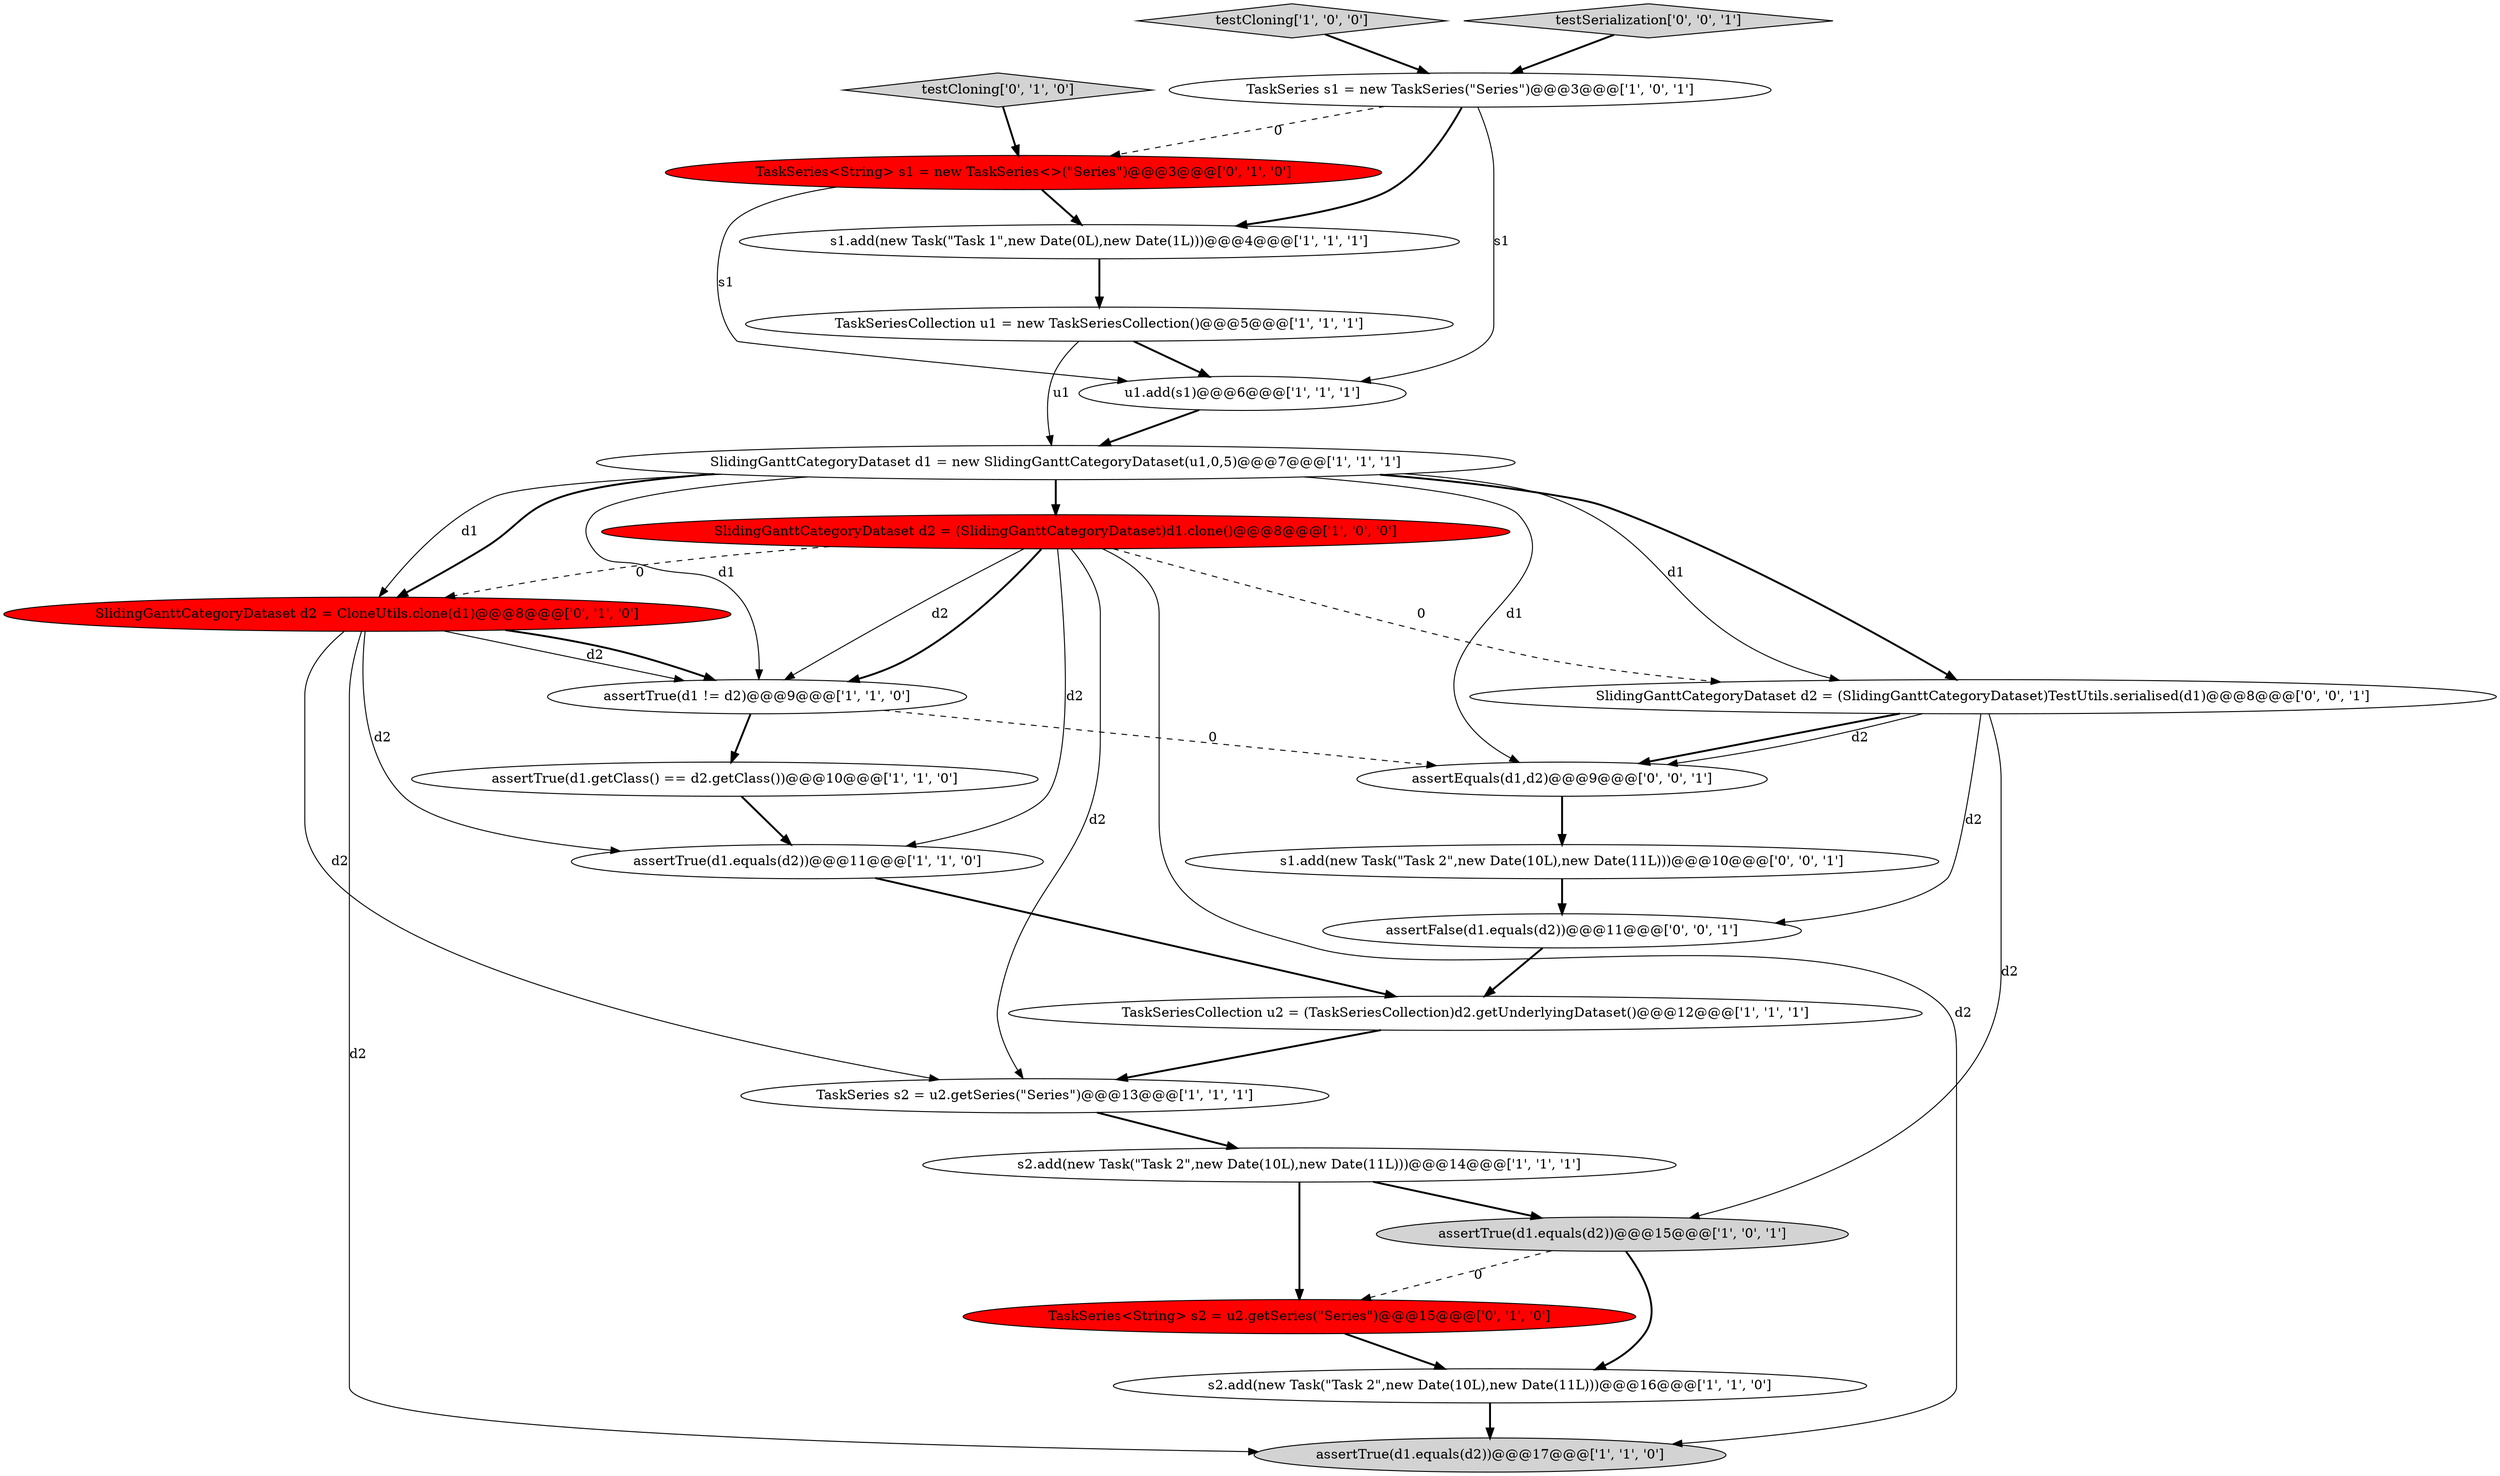 digraph {
10 [style = filled, label = "assertTrue(d1.equals(d2))@@@11@@@['1', '1', '0']", fillcolor = white, shape = ellipse image = "AAA0AAABBB1BBB"];
11 [style = filled, label = "assertTrue(d1.equals(d2))@@@15@@@['1', '0', '1']", fillcolor = lightgray, shape = ellipse image = "AAA0AAABBB1BBB"];
16 [style = filled, label = "TaskSeries<String> s2 = u2.getSeries(\"Series\")@@@15@@@['0', '1', '0']", fillcolor = red, shape = ellipse image = "AAA1AAABBB2BBB"];
23 [style = filled, label = "s1.add(new Task(\"Task 2\",new Date(10L),new Date(11L)))@@@10@@@['0', '0', '1']", fillcolor = white, shape = ellipse image = "AAA0AAABBB3BBB"];
5 [style = filled, label = "assertTrue(d1.getClass() == d2.getClass())@@@10@@@['1', '1', '0']", fillcolor = white, shape = ellipse image = "AAA0AAABBB1BBB"];
14 [style = filled, label = "TaskSeriesCollection u1 = new TaskSeriesCollection()@@@5@@@['1', '1', '1']", fillcolor = white, shape = ellipse image = "AAA0AAABBB1BBB"];
3 [style = filled, label = "assertTrue(d1 != d2)@@@9@@@['1', '1', '0']", fillcolor = white, shape = ellipse image = "AAA0AAABBB1BBB"];
1 [style = filled, label = "SlidingGanttCategoryDataset d1 = new SlidingGanttCategoryDataset(u1,0,5)@@@7@@@['1', '1', '1']", fillcolor = white, shape = ellipse image = "AAA0AAABBB1BBB"];
13 [style = filled, label = "s1.add(new Task(\"Task 1\",new Date(0L),new Date(1L)))@@@4@@@['1', '1', '1']", fillcolor = white, shape = ellipse image = "AAA0AAABBB1BBB"];
17 [style = filled, label = "SlidingGanttCategoryDataset d2 = CloneUtils.clone(d1)@@@8@@@['0', '1', '0']", fillcolor = red, shape = ellipse image = "AAA1AAABBB2BBB"];
0 [style = filled, label = "assertTrue(d1.equals(d2))@@@17@@@['1', '1', '0']", fillcolor = lightgray, shape = ellipse image = "AAA0AAABBB1BBB"];
8 [style = filled, label = "testCloning['1', '0', '0']", fillcolor = lightgray, shape = diamond image = "AAA0AAABBB1BBB"];
19 [style = filled, label = "TaskSeries<String> s1 = new TaskSeries<>(\"Series\")@@@3@@@['0', '1', '0']", fillcolor = red, shape = ellipse image = "AAA1AAABBB2BBB"];
20 [style = filled, label = "assertFalse(d1.equals(d2))@@@11@@@['0', '0', '1']", fillcolor = white, shape = ellipse image = "AAA0AAABBB3BBB"];
22 [style = filled, label = "testSerialization['0', '0', '1']", fillcolor = lightgray, shape = diamond image = "AAA0AAABBB3BBB"];
15 [style = filled, label = "TaskSeries s1 = new TaskSeries(\"Series\")@@@3@@@['1', '0', '1']", fillcolor = white, shape = ellipse image = "AAA0AAABBB1BBB"];
4 [style = filled, label = "SlidingGanttCategoryDataset d2 = (SlidingGanttCategoryDataset)d1.clone()@@@8@@@['1', '0', '0']", fillcolor = red, shape = ellipse image = "AAA1AAABBB1BBB"];
21 [style = filled, label = "SlidingGanttCategoryDataset d2 = (SlidingGanttCategoryDataset)TestUtils.serialised(d1)@@@8@@@['0', '0', '1']", fillcolor = white, shape = ellipse image = "AAA0AAABBB3BBB"];
24 [style = filled, label = "assertEquals(d1,d2)@@@9@@@['0', '0', '1']", fillcolor = white, shape = ellipse image = "AAA0AAABBB3BBB"];
2 [style = filled, label = "s2.add(new Task(\"Task 2\",new Date(10L),new Date(11L)))@@@14@@@['1', '1', '1']", fillcolor = white, shape = ellipse image = "AAA0AAABBB1BBB"];
18 [style = filled, label = "testCloning['0', '1', '0']", fillcolor = lightgray, shape = diamond image = "AAA0AAABBB2BBB"];
12 [style = filled, label = "u1.add(s1)@@@6@@@['1', '1', '1']", fillcolor = white, shape = ellipse image = "AAA0AAABBB1BBB"];
7 [style = filled, label = "TaskSeries s2 = u2.getSeries(\"Series\")@@@13@@@['1', '1', '1']", fillcolor = white, shape = ellipse image = "AAA0AAABBB1BBB"];
9 [style = filled, label = "s2.add(new Task(\"Task 2\",new Date(10L),new Date(11L)))@@@16@@@['1', '1', '0']", fillcolor = white, shape = ellipse image = "AAA0AAABBB1BBB"];
6 [style = filled, label = "TaskSeriesCollection u2 = (TaskSeriesCollection)d2.getUnderlyingDataset()@@@12@@@['1', '1', '1']", fillcolor = white, shape = ellipse image = "AAA0AAABBB1BBB"];
17->3 [style = solid, label="d2"];
5->10 [style = bold, label=""];
4->3 [style = bold, label=""];
1->4 [style = bold, label=""];
23->20 [style = bold, label=""];
15->13 [style = bold, label=""];
22->15 [style = bold, label=""];
19->12 [style = solid, label="s1"];
8->15 [style = bold, label=""];
9->0 [style = bold, label=""];
1->17 [style = solid, label="d1"];
4->17 [style = dashed, label="0"];
1->21 [style = solid, label="d1"];
11->16 [style = dashed, label="0"];
1->3 [style = solid, label="d1"];
21->20 [style = solid, label="d2"];
3->24 [style = dashed, label="0"];
18->19 [style = bold, label=""];
21->11 [style = solid, label="d2"];
21->24 [style = bold, label=""];
14->1 [style = solid, label="u1"];
20->6 [style = bold, label=""];
15->19 [style = dashed, label="0"];
11->9 [style = bold, label=""];
12->1 [style = bold, label=""];
4->21 [style = dashed, label="0"];
10->6 [style = bold, label=""];
4->10 [style = solid, label="d2"];
4->7 [style = solid, label="d2"];
1->17 [style = bold, label=""];
4->0 [style = solid, label="d2"];
3->5 [style = bold, label=""];
19->13 [style = bold, label=""];
7->2 [style = bold, label=""];
1->21 [style = bold, label=""];
17->7 [style = solid, label="d2"];
14->12 [style = bold, label=""];
17->10 [style = solid, label="d2"];
17->3 [style = bold, label=""];
17->0 [style = solid, label="d2"];
1->24 [style = solid, label="d1"];
4->3 [style = solid, label="d2"];
6->7 [style = bold, label=""];
13->14 [style = bold, label=""];
15->12 [style = solid, label="s1"];
2->11 [style = bold, label=""];
16->9 [style = bold, label=""];
21->24 [style = solid, label="d2"];
24->23 [style = bold, label=""];
2->16 [style = bold, label=""];
}
